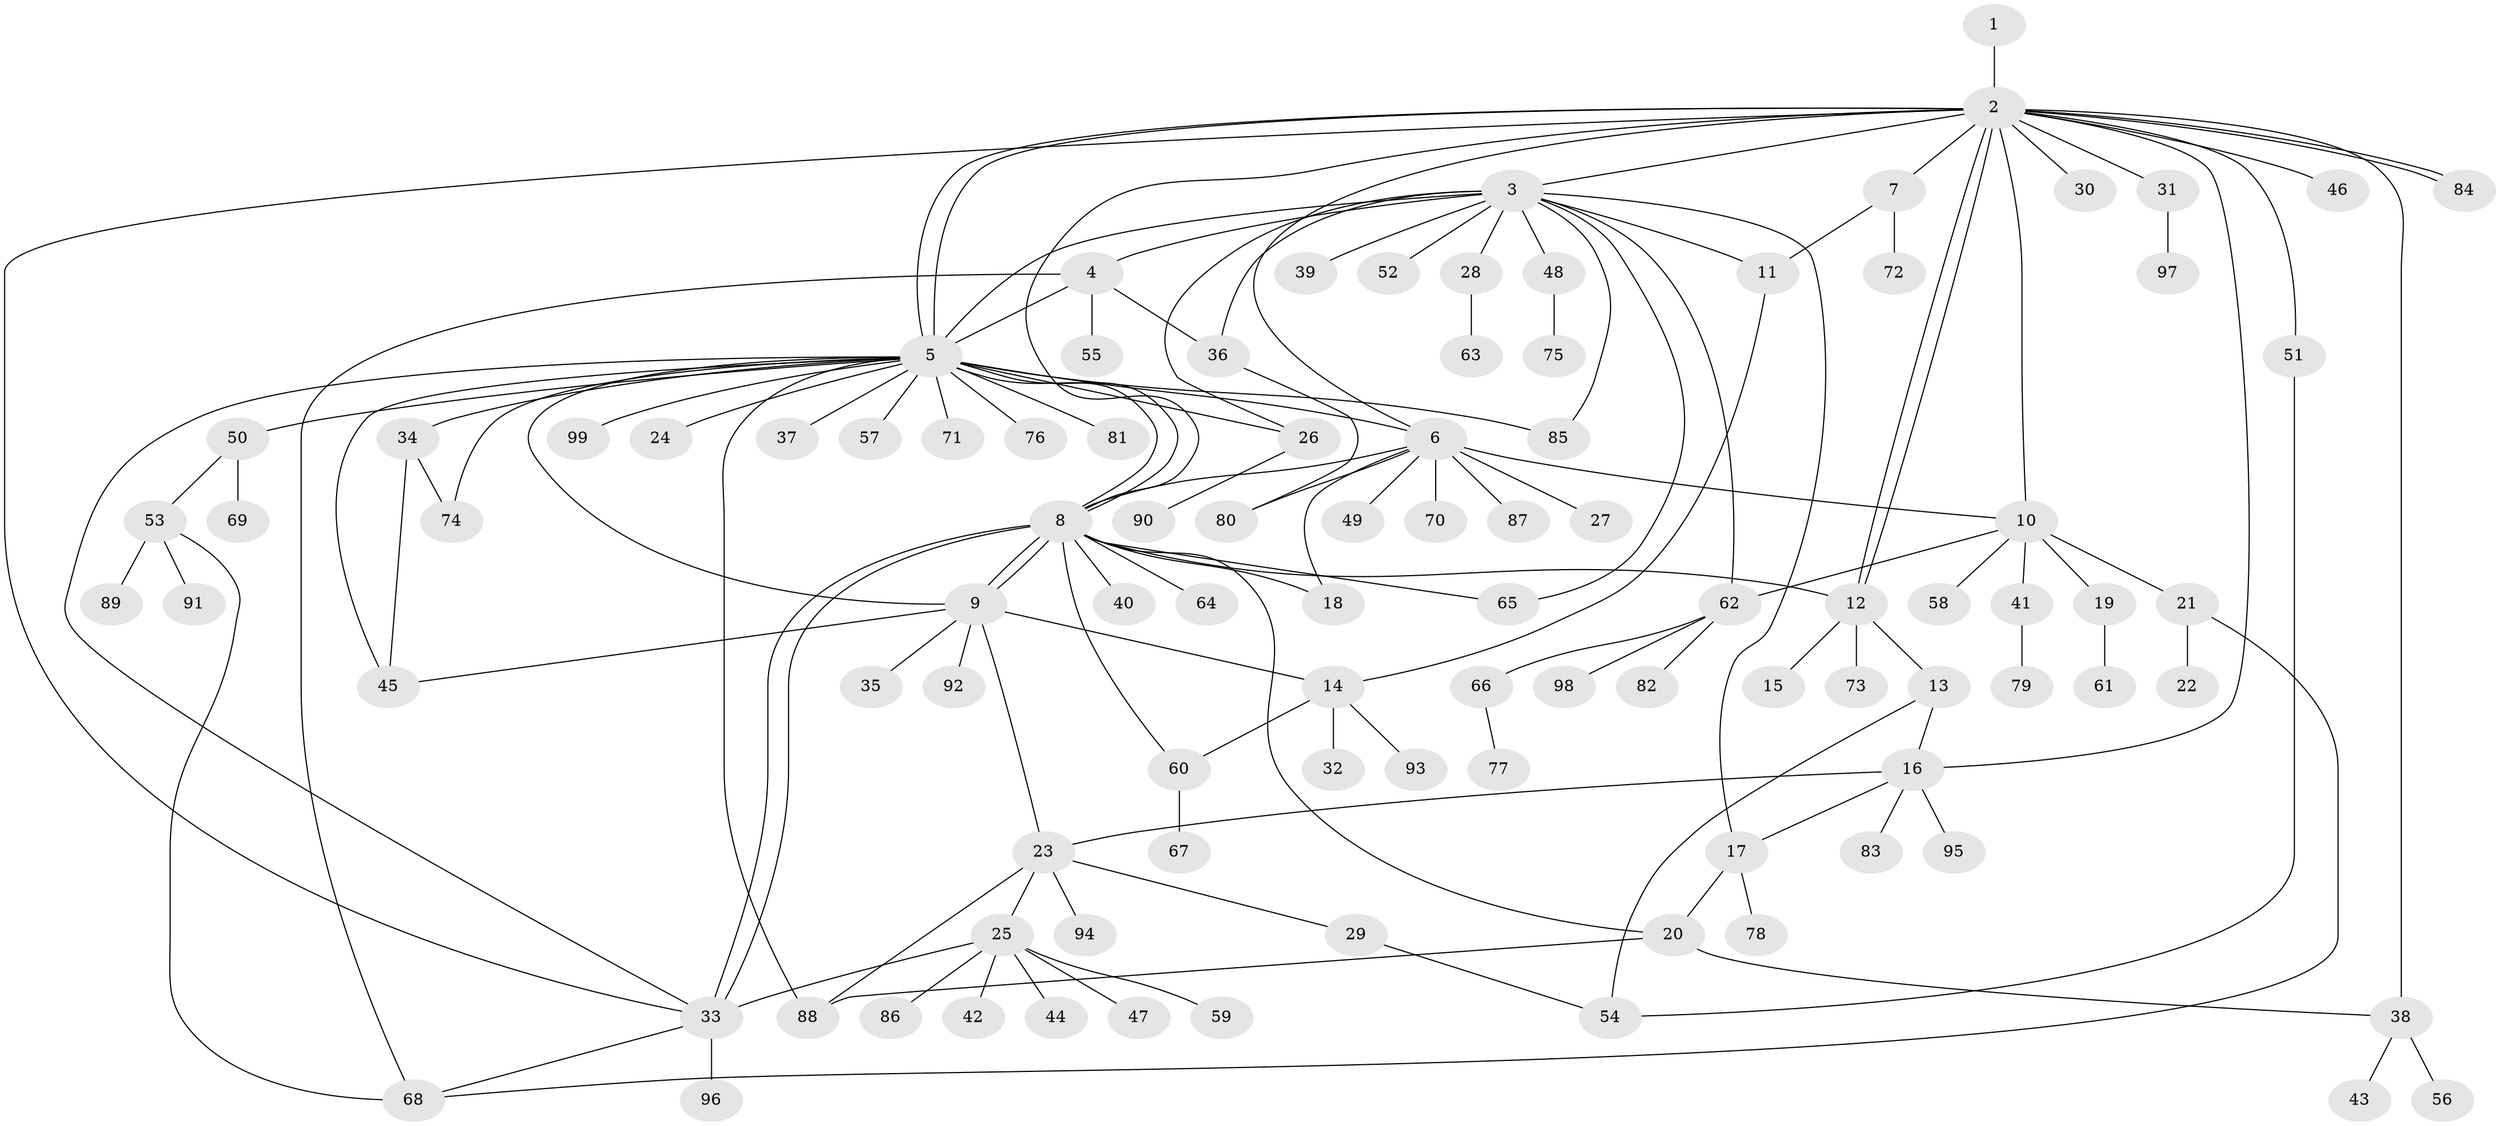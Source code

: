 // coarse degree distribution, {1: 0.527027027027027, 20: 0.02702702702702703, 13: 0.02702702702702703, 4: 0.04054054054054054, 9: 0.013513513513513514, 2: 0.12162162162162163, 7: 0.04054054054054054, 3: 0.13513513513513514, 5: 0.04054054054054054, 6: 0.02702702702702703}
// Generated by graph-tools (version 1.1) at 2025/51/02/27/25 19:51:56]
// undirected, 99 vertices, 140 edges
graph export_dot {
graph [start="1"]
  node [color=gray90,style=filled];
  1;
  2;
  3;
  4;
  5;
  6;
  7;
  8;
  9;
  10;
  11;
  12;
  13;
  14;
  15;
  16;
  17;
  18;
  19;
  20;
  21;
  22;
  23;
  24;
  25;
  26;
  27;
  28;
  29;
  30;
  31;
  32;
  33;
  34;
  35;
  36;
  37;
  38;
  39;
  40;
  41;
  42;
  43;
  44;
  45;
  46;
  47;
  48;
  49;
  50;
  51;
  52;
  53;
  54;
  55;
  56;
  57;
  58;
  59;
  60;
  61;
  62;
  63;
  64;
  65;
  66;
  67;
  68;
  69;
  70;
  71;
  72;
  73;
  74;
  75;
  76;
  77;
  78;
  79;
  80;
  81;
  82;
  83;
  84;
  85;
  86;
  87;
  88;
  89;
  90;
  91;
  92;
  93;
  94;
  95;
  96;
  97;
  98;
  99;
  1 -- 2;
  2 -- 3;
  2 -- 5;
  2 -- 5;
  2 -- 6;
  2 -- 7;
  2 -- 8;
  2 -- 10;
  2 -- 12;
  2 -- 12;
  2 -- 16;
  2 -- 30;
  2 -- 31;
  2 -- 33;
  2 -- 38;
  2 -- 46;
  2 -- 51;
  2 -- 84;
  2 -- 84;
  3 -- 4;
  3 -- 5;
  3 -- 11;
  3 -- 17;
  3 -- 26;
  3 -- 28;
  3 -- 36;
  3 -- 39;
  3 -- 48;
  3 -- 52;
  3 -- 62;
  3 -- 65;
  3 -- 85;
  4 -- 5;
  4 -- 36;
  4 -- 55;
  4 -- 68;
  5 -- 6;
  5 -- 8;
  5 -- 8;
  5 -- 9;
  5 -- 24;
  5 -- 26;
  5 -- 33;
  5 -- 34;
  5 -- 37;
  5 -- 45;
  5 -- 50;
  5 -- 57;
  5 -- 71;
  5 -- 74;
  5 -- 76;
  5 -- 81;
  5 -- 85;
  5 -- 88;
  5 -- 99;
  6 -- 8;
  6 -- 10;
  6 -- 18;
  6 -- 27;
  6 -- 49;
  6 -- 70;
  6 -- 80;
  6 -- 87;
  7 -- 11;
  7 -- 72;
  8 -- 9;
  8 -- 9;
  8 -- 12;
  8 -- 18;
  8 -- 20;
  8 -- 33;
  8 -- 33;
  8 -- 40;
  8 -- 60;
  8 -- 64;
  8 -- 65;
  9 -- 14;
  9 -- 23;
  9 -- 35;
  9 -- 45;
  9 -- 92;
  10 -- 19;
  10 -- 21;
  10 -- 41;
  10 -- 58;
  10 -- 62;
  11 -- 14;
  12 -- 13;
  12 -- 15;
  12 -- 73;
  13 -- 16;
  13 -- 54;
  14 -- 32;
  14 -- 60;
  14 -- 93;
  16 -- 17;
  16 -- 23;
  16 -- 83;
  16 -- 95;
  17 -- 20;
  17 -- 78;
  19 -- 61;
  20 -- 38;
  20 -- 88;
  21 -- 22;
  21 -- 68;
  23 -- 25;
  23 -- 29;
  23 -- 88;
  23 -- 94;
  25 -- 33;
  25 -- 42;
  25 -- 44;
  25 -- 47;
  25 -- 59;
  25 -- 86;
  26 -- 90;
  28 -- 63;
  29 -- 54;
  31 -- 97;
  33 -- 68;
  33 -- 96;
  34 -- 45;
  34 -- 74;
  36 -- 80;
  38 -- 43;
  38 -- 56;
  41 -- 79;
  48 -- 75;
  50 -- 53;
  50 -- 69;
  51 -- 54;
  53 -- 68;
  53 -- 89;
  53 -- 91;
  60 -- 67;
  62 -- 66;
  62 -- 82;
  62 -- 98;
  66 -- 77;
}
